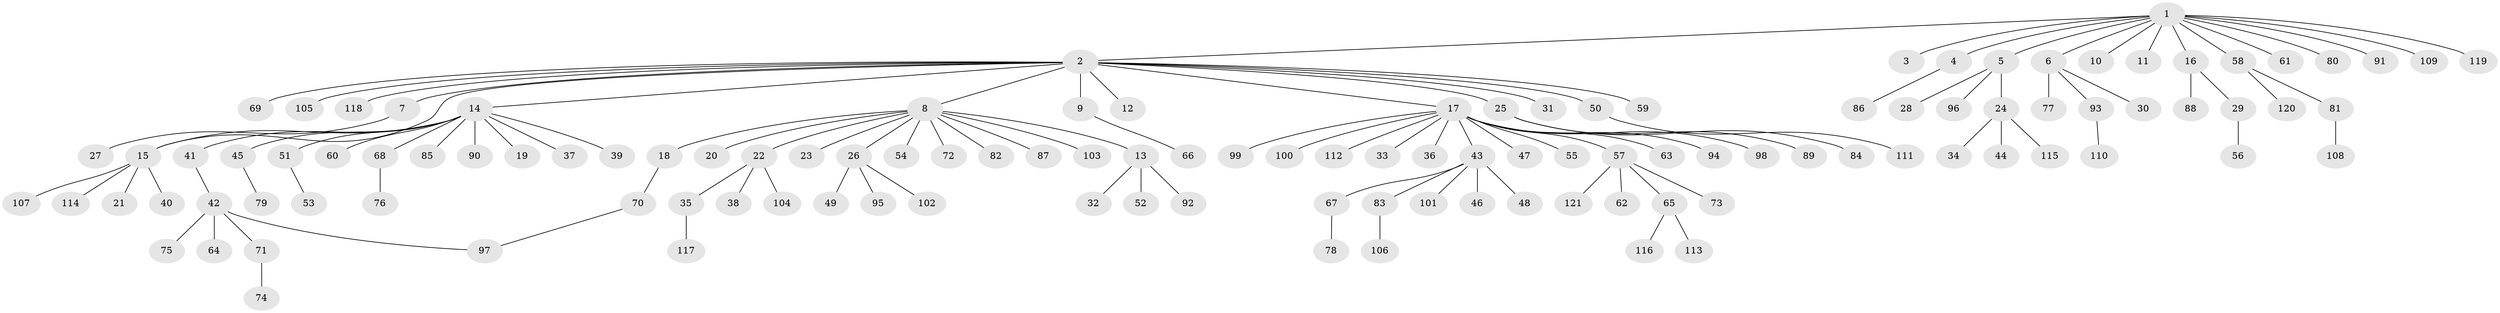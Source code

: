 // coarse degree distribution, {13: 0.010752688172043012, 25: 0.010752688172043012, 1: 0.7634408602150538, 3: 0.06451612903225806, 11: 0.010752688172043012, 5: 0.021505376344086023, 2: 0.07526881720430108, 12: 0.010752688172043012, 4: 0.021505376344086023, 6: 0.010752688172043012}
// Generated by graph-tools (version 1.1) at 2025/52/02/27/25 19:52:00]
// undirected, 121 vertices, 122 edges
graph export_dot {
graph [start="1"]
  node [color=gray90,style=filled];
  1;
  2;
  3;
  4;
  5;
  6;
  7;
  8;
  9;
  10;
  11;
  12;
  13;
  14;
  15;
  16;
  17;
  18;
  19;
  20;
  21;
  22;
  23;
  24;
  25;
  26;
  27;
  28;
  29;
  30;
  31;
  32;
  33;
  34;
  35;
  36;
  37;
  38;
  39;
  40;
  41;
  42;
  43;
  44;
  45;
  46;
  47;
  48;
  49;
  50;
  51;
  52;
  53;
  54;
  55;
  56;
  57;
  58;
  59;
  60;
  61;
  62;
  63;
  64;
  65;
  66;
  67;
  68;
  69;
  70;
  71;
  72;
  73;
  74;
  75;
  76;
  77;
  78;
  79;
  80;
  81;
  82;
  83;
  84;
  85;
  86;
  87;
  88;
  89;
  90;
  91;
  92;
  93;
  94;
  95;
  96;
  97;
  98;
  99;
  100;
  101;
  102;
  103;
  104;
  105;
  106;
  107;
  108;
  109;
  110;
  111;
  112;
  113;
  114;
  115;
  116;
  117;
  118;
  119;
  120;
  121;
  1 -- 2;
  1 -- 3;
  1 -- 4;
  1 -- 5;
  1 -- 6;
  1 -- 10;
  1 -- 11;
  1 -- 16;
  1 -- 58;
  1 -- 61;
  1 -- 80;
  1 -- 91;
  1 -- 109;
  1 -- 119;
  2 -- 7;
  2 -- 8;
  2 -- 9;
  2 -- 12;
  2 -- 14;
  2 -- 15;
  2 -- 17;
  2 -- 25;
  2 -- 31;
  2 -- 50;
  2 -- 59;
  2 -- 69;
  2 -- 105;
  2 -- 118;
  4 -- 86;
  5 -- 24;
  5 -- 28;
  5 -- 96;
  6 -- 30;
  6 -- 77;
  6 -- 93;
  7 -- 27;
  8 -- 13;
  8 -- 18;
  8 -- 20;
  8 -- 22;
  8 -- 23;
  8 -- 26;
  8 -- 54;
  8 -- 72;
  8 -- 82;
  8 -- 87;
  8 -- 103;
  9 -- 66;
  13 -- 32;
  13 -- 52;
  13 -- 92;
  14 -- 15;
  14 -- 19;
  14 -- 37;
  14 -- 39;
  14 -- 41;
  14 -- 45;
  14 -- 51;
  14 -- 60;
  14 -- 68;
  14 -- 85;
  14 -- 90;
  15 -- 21;
  15 -- 40;
  15 -- 107;
  15 -- 114;
  16 -- 29;
  16 -- 88;
  17 -- 33;
  17 -- 36;
  17 -- 43;
  17 -- 47;
  17 -- 55;
  17 -- 57;
  17 -- 63;
  17 -- 94;
  17 -- 98;
  17 -- 99;
  17 -- 100;
  17 -- 112;
  18 -- 70;
  22 -- 35;
  22 -- 38;
  22 -- 104;
  24 -- 34;
  24 -- 44;
  24 -- 115;
  25 -- 84;
  25 -- 89;
  26 -- 49;
  26 -- 95;
  26 -- 102;
  29 -- 56;
  35 -- 117;
  41 -- 42;
  42 -- 64;
  42 -- 71;
  42 -- 75;
  42 -- 97;
  43 -- 46;
  43 -- 48;
  43 -- 67;
  43 -- 83;
  43 -- 101;
  45 -- 79;
  50 -- 111;
  51 -- 53;
  57 -- 62;
  57 -- 65;
  57 -- 73;
  57 -- 121;
  58 -- 81;
  58 -- 120;
  65 -- 113;
  65 -- 116;
  67 -- 78;
  68 -- 76;
  70 -- 97;
  71 -- 74;
  81 -- 108;
  83 -- 106;
  93 -- 110;
}
